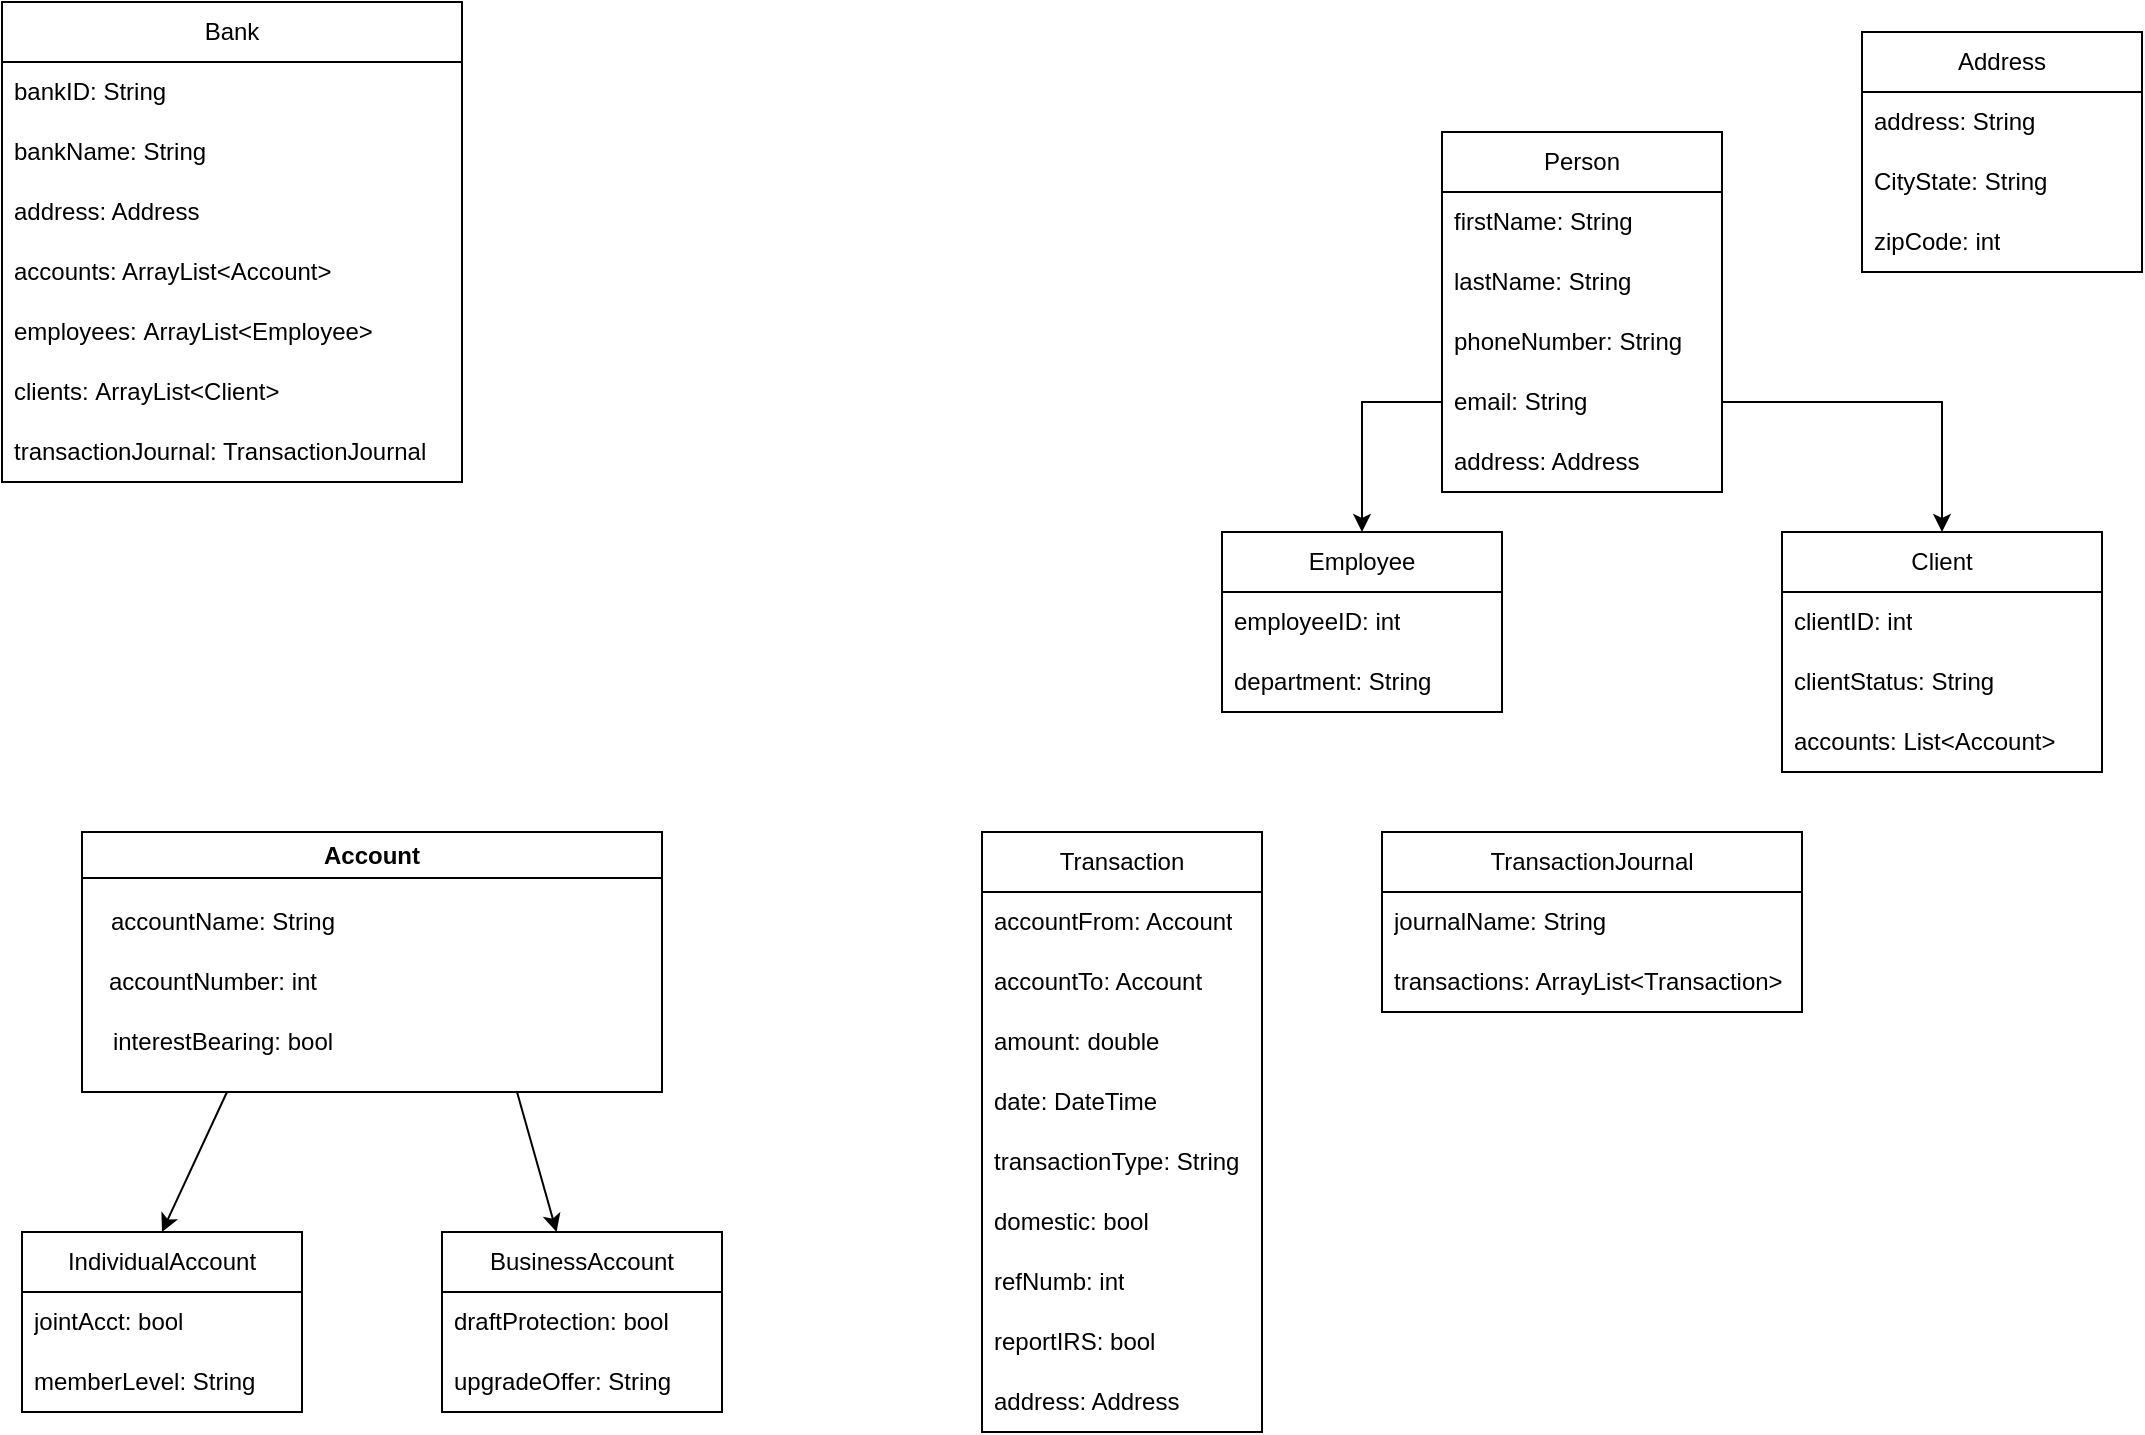 <mxfile version="21.2.1" type="github">
  <diagram name="Page-1" id="eBBKXrwx8veAiLtaqTG1">
    <mxGraphModel dx="2284" dy="764" grid="1" gridSize="10" guides="1" tooltips="1" connect="1" arrows="1" fold="1" page="1" pageScale="1" pageWidth="850" pageHeight="1100" math="0" shadow="0">
      <root>
        <mxCell id="0" />
        <mxCell id="1" parent="0" />
        <mxCell id="Y-f8oXr_-9cfSDebfGVU-12" value="Bank" style="swimlane;fontStyle=0;childLayout=stackLayout;horizontal=1;startSize=30;horizontalStack=0;resizeParent=1;resizeParentMax=0;resizeLast=0;collapsible=1;marginBottom=0;whiteSpace=wrap;html=1;" parent="1" vertex="1">
          <mxGeometry x="-680" y="35" width="230" height="240" as="geometry" />
        </mxCell>
        <mxCell id="389I_cH6c2zkkhQT1ji5-38" value="bankID: String" style="text;strokeColor=none;fillColor=none;align=left;verticalAlign=middle;spacingLeft=4;spacingRight=4;overflow=hidden;points=[[0,0.5],[1,0.5]];portConstraint=eastwest;rotatable=0;whiteSpace=wrap;html=1;" parent="Y-f8oXr_-9cfSDebfGVU-12" vertex="1">
          <mxGeometry y="30" width="230" height="30" as="geometry" />
        </mxCell>
        <mxCell id="Y-f8oXr_-9cfSDebfGVU-13" value="bankName: String" style="text;strokeColor=none;fillColor=none;align=left;verticalAlign=middle;spacingLeft=4;spacingRight=4;overflow=hidden;points=[[0,0.5],[1,0.5]];portConstraint=eastwest;rotatable=0;whiteSpace=wrap;html=1;" parent="Y-f8oXr_-9cfSDebfGVU-12" vertex="1">
          <mxGeometry y="60" width="230" height="30" as="geometry" />
        </mxCell>
        <mxCell id="Y-f8oXr_-9cfSDebfGVU-14" value="address: Address" style="text;strokeColor=none;fillColor=none;align=left;verticalAlign=middle;spacingLeft=4;spacingRight=4;overflow=hidden;points=[[0,0.5],[1,0.5]];portConstraint=eastwest;rotatable=0;whiteSpace=wrap;html=1;" parent="Y-f8oXr_-9cfSDebfGVU-12" vertex="1">
          <mxGeometry y="90" width="230" height="30" as="geometry" />
        </mxCell>
        <mxCell id="389I_cH6c2zkkhQT1ji5-42" value="accounts: ArrayList&amp;lt;Account&amp;gt;" style="text;strokeColor=none;fillColor=none;align=left;verticalAlign=middle;spacingLeft=4;spacingRight=4;overflow=hidden;points=[[0,0.5],[1,0.5]];portConstraint=eastwest;rotatable=0;whiteSpace=wrap;html=1;" parent="Y-f8oXr_-9cfSDebfGVU-12" vertex="1">
          <mxGeometry y="120" width="230" height="30" as="geometry" />
        </mxCell>
        <mxCell id="389I_cH6c2zkkhQT1ji5-41" value="employees:&amp;nbsp;ArrayList&amp;lt;Employee&amp;gt;" style="text;strokeColor=none;fillColor=none;align=left;verticalAlign=middle;spacingLeft=4;spacingRight=4;overflow=hidden;points=[[0,0.5],[1,0.5]];portConstraint=eastwest;rotatable=0;whiteSpace=wrap;html=1;" parent="Y-f8oXr_-9cfSDebfGVU-12" vertex="1">
          <mxGeometry y="150" width="230" height="30" as="geometry" />
        </mxCell>
        <mxCell id="389I_cH6c2zkkhQT1ji5-40" value="clients:&amp;nbsp;ArrayList&amp;lt;Client&amp;gt;" style="text;strokeColor=none;fillColor=none;align=left;verticalAlign=middle;spacingLeft=4;spacingRight=4;overflow=hidden;points=[[0,0.5],[1,0.5]];portConstraint=eastwest;rotatable=0;whiteSpace=wrap;html=1;" parent="Y-f8oXr_-9cfSDebfGVU-12" vertex="1">
          <mxGeometry y="180" width="230" height="30" as="geometry" />
        </mxCell>
        <mxCell id="389I_cH6c2zkkhQT1ji5-39" value="transactionJournal: TransactionJournal" style="text;strokeColor=none;fillColor=none;align=left;verticalAlign=middle;spacingLeft=4;spacingRight=4;overflow=hidden;points=[[0,0.5],[1,0.5]];portConstraint=eastwest;rotatable=0;whiteSpace=wrap;html=1;" parent="Y-f8oXr_-9cfSDebfGVU-12" vertex="1">
          <mxGeometry y="210" width="230" height="30" as="geometry" />
        </mxCell>
        <mxCell id="Y-f8oXr_-9cfSDebfGVU-16" value="Account" style="swimlane;whiteSpace=wrap;html=1;" parent="1" vertex="1">
          <mxGeometry x="-640" y="450" width="290" height="130" as="geometry" />
        </mxCell>
        <mxCell id="Y-f8oXr_-9cfSDebfGVU-64" value="accountName: String" style="text;html=1;align=center;verticalAlign=middle;resizable=0;points=[];autosize=1;strokeColor=none;fillColor=none;" parent="Y-f8oXr_-9cfSDebfGVU-16" vertex="1">
          <mxGeometry y="30" width="140" height="30" as="geometry" />
        </mxCell>
        <mxCell id="Y-f8oXr_-9cfSDebfGVU-68" value="accountNumber: int" style="text;html=1;align=center;verticalAlign=middle;resizable=0;points=[];autosize=1;strokeColor=none;fillColor=none;" parent="Y-f8oXr_-9cfSDebfGVU-16" vertex="1">
          <mxGeometry y="60" width="130" height="30" as="geometry" />
        </mxCell>
        <mxCell id="Y-f8oXr_-9cfSDebfGVU-69" value="interestBearing: bool" style="text;html=1;align=center;verticalAlign=middle;resizable=0;points=[];autosize=1;strokeColor=none;fillColor=none;" parent="Y-f8oXr_-9cfSDebfGVU-16" vertex="1">
          <mxGeometry x="5" y="90" width="130" height="30" as="geometry" />
        </mxCell>
        <mxCell id="Y-f8oXr_-9cfSDebfGVU-17" value="IndividualAccount" style="swimlane;fontStyle=0;childLayout=stackLayout;horizontal=1;startSize=30;horizontalStack=0;resizeParent=1;resizeParentMax=0;resizeLast=0;collapsible=1;marginBottom=0;whiteSpace=wrap;html=1;" parent="1" vertex="1">
          <mxGeometry x="-670" y="650" width="140" height="90" as="geometry" />
        </mxCell>
        <mxCell id="Y-f8oXr_-9cfSDebfGVU-18" value="jointAcct: bool" style="text;strokeColor=none;fillColor=none;align=left;verticalAlign=middle;spacingLeft=4;spacingRight=4;overflow=hidden;points=[[0,0.5],[1,0.5]];portConstraint=eastwest;rotatable=0;whiteSpace=wrap;html=1;" parent="Y-f8oXr_-9cfSDebfGVU-17" vertex="1">
          <mxGeometry y="30" width="140" height="30" as="geometry" />
        </mxCell>
        <mxCell id="Y-f8oXr_-9cfSDebfGVU-19" value="memberLevel: String" style="text;strokeColor=none;fillColor=none;align=left;verticalAlign=middle;spacingLeft=4;spacingRight=4;overflow=hidden;points=[[0,0.5],[1,0.5]];portConstraint=eastwest;rotatable=0;whiteSpace=wrap;html=1;" parent="Y-f8oXr_-9cfSDebfGVU-17" vertex="1">
          <mxGeometry y="60" width="140" height="30" as="geometry" />
        </mxCell>
        <mxCell id="Y-f8oXr_-9cfSDebfGVU-21" value="BusinessAccount" style="swimlane;fontStyle=0;childLayout=stackLayout;horizontal=1;startSize=30;horizontalStack=0;resizeParent=1;resizeParentMax=0;resizeLast=0;collapsible=1;marginBottom=0;whiteSpace=wrap;html=1;" parent="1" vertex="1">
          <mxGeometry x="-460" y="650" width="140" height="90" as="geometry" />
        </mxCell>
        <mxCell id="Y-f8oXr_-9cfSDebfGVU-22" value="draftProtection: bool" style="text;strokeColor=none;fillColor=none;align=left;verticalAlign=middle;spacingLeft=4;spacingRight=4;overflow=hidden;points=[[0,0.5],[1,0.5]];portConstraint=eastwest;rotatable=0;whiteSpace=wrap;html=1;" parent="Y-f8oXr_-9cfSDebfGVU-21" vertex="1">
          <mxGeometry y="30" width="140" height="30" as="geometry" />
        </mxCell>
        <mxCell id="Y-f8oXr_-9cfSDebfGVU-23" value="upgradeOffer: String" style="text;strokeColor=none;fillColor=none;align=left;verticalAlign=middle;spacingLeft=4;spacingRight=4;overflow=hidden;points=[[0,0.5],[1,0.5]];portConstraint=eastwest;rotatable=0;whiteSpace=wrap;html=1;" parent="Y-f8oXr_-9cfSDebfGVU-21" vertex="1">
          <mxGeometry y="60" width="140" height="30" as="geometry" />
        </mxCell>
        <mxCell id="Y-f8oXr_-9cfSDebfGVU-28" value="" style="endArrow=none;startArrow=classic;html=1;rounded=0;entryX=0.75;entryY=1;entryDx=0;entryDy=0;startFill=1;endFill=0;" parent="1" source="Y-f8oXr_-9cfSDebfGVU-21" target="Y-f8oXr_-9cfSDebfGVU-16" edge="1">
          <mxGeometry width="50" height="50" relative="1" as="geometry">
            <mxPoint x="-90" y="480" as="sourcePoint" />
            <mxPoint x="-70" y="480" as="targetPoint" />
          </mxGeometry>
        </mxCell>
        <mxCell id="Y-f8oXr_-9cfSDebfGVU-37" value="Address" style="swimlane;fontStyle=0;childLayout=stackLayout;horizontal=1;startSize=30;horizontalStack=0;resizeParent=1;resizeParentMax=0;resizeLast=0;collapsible=1;marginBottom=0;whiteSpace=wrap;html=1;" parent="1" vertex="1">
          <mxGeometry x="250" y="50" width="140" height="120" as="geometry" />
        </mxCell>
        <mxCell id="Y-f8oXr_-9cfSDebfGVU-38" value="address: String" style="text;strokeColor=none;fillColor=none;align=left;verticalAlign=middle;spacingLeft=4;spacingRight=4;overflow=hidden;points=[[0,0.5],[1,0.5]];portConstraint=eastwest;rotatable=0;whiteSpace=wrap;html=1;" parent="Y-f8oXr_-9cfSDebfGVU-37" vertex="1">
          <mxGeometry y="30" width="140" height="30" as="geometry" />
        </mxCell>
        <mxCell id="Y-f8oXr_-9cfSDebfGVU-39" value="CityState: String" style="text;strokeColor=none;fillColor=none;align=left;verticalAlign=middle;spacingLeft=4;spacingRight=4;overflow=hidden;points=[[0,0.5],[1,0.5]];portConstraint=eastwest;rotatable=0;whiteSpace=wrap;html=1;" parent="Y-f8oXr_-9cfSDebfGVU-37" vertex="1">
          <mxGeometry y="60" width="140" height="30" as="geometry" />
        </mxCell>
        <mxCell id="Y-f8oXr_-9cfSDebfGVU-40" value="zipCode: int" style="text;strokeColor=none;fillColor=none;align=left;verticalAlign=middle;spacingLeft=4;spacingRight=4;overflow=hidden;points=[[0,0.5],[1,0.5]];portConstraint=eastwest;rotatable=0;whiteSpace=wrap;html=1;" parent="Y-f8oXr_-9cfSDebfGVU-37" vertex="1">
          <mxGeometry y="90" width="140" height="30" as="geometry" />
        </mxCell>
        <mxCell id="Y-f8oXr_-9cfSDebfGVU-73" value="" style="endArrow=none;startArrow=classic;html=1;rounded=0;exitX=0.5;exitY=0;exitDx=0;exitDy=0;entryX=0.25;entryY=1;entryDx=0;entryDy=0;endFill=0;" parent="1" source="Y-f8oXr_-9cfSDebfGVU-17" target="Y-f8oXr_-9cfSDebfGVU-16" edge="1">
          <mxGeometry width="50" height="50" relative="1" as="geometry">
            <mxPoint x="-260" y="360" as="sourcePoint" />
            <mxPoint x="-250" y="340" as="targetPoint" />
          </mxGeometry>
        </mxCell>
        <mxCell id="Y-f8oXr_-9cfSDebfGVU-77" value="Transaction" style="swimlane;fontStyle=0;childLayout=stackLayout;horizontal=1;startSize=30;horizontalStack=0;resizeParent=1;resizeParentMax=0;resizeLast=0;collapsible=1;marginBottom=0;whiteSpace=wrap;html=1;" parent="1" vertex="1">
          <mxGeometry x="-190" y="450" width="140" height="300" as="geometry" />
        </mxCell>
        <mxCell id="Y-f8oXr_-9cfSDebfGVU-78" value="accountFrom: Account" style="text;strokeColor=none;fillColor=none;align=left;verticalAlign=middle;spacingLeft=4;spacingRight=4;overflow=hidden;points=[[0,0.5],[1,0.5]];portConstraint=eastwest;rotatable=0;whiteSpace=wrap;html=1;" parent="Y-f8oXr_-9cfSDebfGVU-77" vertex="1">
          <mxGeometry y="30" width="140" height="30" as="geometry" />
        </mxCell>
        <mxCell id="Y-f8oXr_-9cfSDebfGVU-79" value="accountTo: Account" style="text;strokeColor=none;fillColor=none;align=left;verticalAlign=middle;spacingLeft=4;spacingRight=4;overflow=hidden;points=[[0,0.5],[1,0.5]];portConstraint=eastwest;rotatable=0;whiteSpace=wrap;html=1;" parent="Y-f8oXr_-9cfSDebfGVU-77" vertex="1">
          <mxGeometry y="60" width="140" height="30" as="geometry" />
        </mxCell>
        <mxCell id="389I_cH6c2zkkhQT1ji5-26" value="amount: double" style="text;strokeColor=none;fillColor=none;align=left;verticalAlign=middle;spacingLeft=4;spacingRight=4;overflow=hidden;points=[[0,0.5],[1,0.5]];portConstraint=eastwest;rotatable=0;whiteSpace=wrap;html=1;" parent="Y-f8oXr_-9cfSDebfGVU-77" vertex="1">
          <mxGeometry y="90" width="140" height="30" as="geometry" />
        </mxCell>
        <mxCell id="389I_cH6c2zkkhQT1ji5-37" value="date: DateTime" style="text;strokeColor=none;fillColor=none;align=left;verticalAlign=middle;spacingLeft=4;spacingRight=4;overflow=hidden;points=[[0,0.5],[1,0.5]];portConstraint=eastwest;rotatable=0;whiteSpace=wrap;html=1;" parent="Y-f8oXr_-9cfSDebfGVU-77" vertex="1">
          <mxGeometry y="120" width="140" height="30" as="geometry" />
        </mxCell>
        <mxCell id="389I_cH6c2zkkhQT1ji5-25" value="transactionType: String" style="text;strokeColor=none;fillColor=none;align=left;verticalAlign=middle;spacingLeft=4;spacingRight=4;overflow=hidden;points=[[0,0.5],[1,0.5]];portConstraint=eastwest;rotatable=0;whiteSpace=wrap;html=1;" parent="Y-f8oXr_-9cfSDebfGVU-77" vertex="1">
          <mxGeometry y="150" width="140" height="30" as="geometry" />
        </mxCell>
        <mxCell id="Y-f8oXr_-9cfSDebfGVU-82" value="domestic: bool" style="text;strokeColor=none;fillColor=none;align=left;verticalAlign=middle;spacingLeft=4;spacingRight=4;overflow=hidden;points=[[0,0.5],[1,0.5]];portConstraint=eastwest;rotatable=0;whiteSpace=wrap;html=1;" parent="Y-f8oXr_-9cfSDebfGVU-77" vertex="1">
          <mxGeometry y="180" width="140" height="30" as="geometry" />
        </mxCell>
        <mxCell id="389I_cH6c2zkkhQT1ji5-24" value="refNumb: int" style="text;strokeColor=none;fillColor=none;align=left;verticalAlign=middle;spacingLeft=4;spacingRight=4;overflow=hidden;points=[[0,0.5],[1,0.5]];portConstraint=eastwest;rotatable=0;whiteSpace=wrap;html=1;" parent="Y-f8oXr_-9cfSDebfGVU-77" vertex="1">
          <mxGeometry y="210" width="140" height="30" as="geometry" />
        </mxCell>
        <mxCell id="Y-f8oXr_-9cfSDebfGVU-81" value="reportIRS: bool" style="text;strokeColor=none;fillColor=none;align=left;verticalAlign=middle;spacingLeft=4;spacingRight=4;overflow=hidden;points=[[0,0.5],[1,0.5]];portConstraint=eastwest;rotatable=0;whiteSpace=wrap;html=1;" parent="Y-f8oXr_-9cfSDebfGVU-77" vertex="1">
          <mxGeometry y="240" width="140" height="30" as="geometry" />
        </mxCell>
        <mxCell id="389I_cH6c2zkkhQT1ji5-23" value="address: Address" style="text;strokeColor=none;fillColor=none;align=left;verticalAlign=middle;spacingLeft=4;spacingRight=4;overflow=hidden;points=[[0,0.5],[1,0.5]];portConstraint=eastwest;rotatable=0;whiteSpace=wrap;html=1;" parent="Y-f8oXr_-9cfSDebfGVU-77" vertex="1">
          <mxGeometry y="270" width="140" height="30" as="geometry" />
        </mxCell>
        <mxCell id="389I_cH6c2zkkhQT1ji5-4" value="Person" style="swimlane;fontStyle=0;childLayout=stackLayout;horizontal=1;startSize=30;horizontalStack=0;resizeParent=1;resizeParentMax=0;resizeLast=0;collapsible=1;marginBottom=0;whiteSpace=wrap;html=1;" parent="1" vertex="1">
          <mxGeometry x="40" y="100" width="140" height="180" as="geometry">
            <mxRectangle x="460" y="20" width="80" height="30" as="alternateBounds" />
          </mxGeometry>
        </mxCell>
        <mxCell id="389I_cH6c2zkkhQT1ji5-5" value="firstName: String" style="text;strokeColor=none;fillColor=none;align=left;verticalAlign=middle;spacingLeft=4;spacingRight=4;overflow=hidden;points=[[0,0.5],[1,0.5]];portConstraint=eastwest;rotatable=0;whiteSpace=wrap;html=1;" parent="389I_cH6c2zkkhQT1ji5-4" vertex="1">
          <mxGeometry y="30" width="140" height="30" as="geometry" />
        </mxCell>
        <mxCell id="389I_cH6c2zkkhQT1ji5-6" value="lastName: String" style="text;strokeColor=none;fillColor=none;align=left;verticalAlign=middle;spacingLeft=4;spacingRight=4;overflow=hidden;points=[[0,0.5],[1,0.5]];portConstraint=eastwest;rotatable=0;whiteSpace=wrap;html=1;" parent="389I_cH6c2zkkhQT1ji5-4" vertex="1">
          <mxGeometry y="60" width="140" height="30" as="geometry" />
        </mxCell>
        <mxCell id="389I_cH6c2zkkhQT1ji5-7" value="phoneNumber: String" style="text;strokeColor=none;fillColor=none;align=left;verticalAlign=middle;spacingLeft=4;spacingRight=4;overflow=hidden;points=[[0,0.5],[1,0.5]];portConstraint=eastwest;rotatable=0;whiteSpace=wrap;html=1;" parent="389I_cH6c2zkkhQT1ji5-4" vertex="1">
          <mxGeometry y="90" width="140" height="30" as="geometry" />
        </mxCell>
        <mxCell id="389I_cH6c2zkkhQT1ji5-9" value="email: String" style="text;strokeColor=none;fillColor=none;align=left;verticalAlign=middle;spacingLeft=4;spacingRight=4;overflow=hidden;points=[[0,0.5],[1,0.5]];portConstraint=eastwest;rotatable=0;whiteSpace=wrap;html=1;" parent="389I_cH6c2zkkhQT1ji5-4" vertex="1">
          <mxGeometry y="120" width="140" height="30" as="geometry" />
        </mxCell>
        <mxCell id="389I_cH6c2zkkhQT1ji5-20" value="address: Address" style="text;strokeColor=none;fillColor=none;align=left;verticalAlign=middle;spacingLeft=4;spacingRight=4;overflow=hidden;points=[[0,0.5],[1,0.5]];portConstraint=eastwest;rotatable=0;whiteSpace=wrap;html=1;" parent="389I_cH6c2zkkhQT1ji5-4" vertex="1">
          <mxGeometry y="150" width="140" height="30" as="geometry" />
        </mxCell>
        <mxCell id="389I_cH6c2zkkhQT1ji5-10" value="Employee" style="swimlane;fontStyle=0;childLayout=stackLayout;horizontal=1;startSize=30;horizontalStack=0;resizeParent=1;resizeParentMax=0;resizeLast=0;collapsible=1;marginBottom=0;whiteSpace=wrap;html=1;" parent="1" vertex="1">
          <mxGeometry x="-70" y="300" width="140" height="90" as="geometry">
            <mxRectangle x="460" y="20" width="80" height="30" as="alternateBounds" />
          </mxGeometry>
        </mxCell>
        <mxCell id="389I_cH6c2zkkhQT1ji5-11" value="employeeID: int" style="text;strokeColor=none;fillColor=none;align=left;verticalAlign=middle;spacingLeft=4;spacingRight=4;overflow=hidden;points=[[0,0.5],[1,0.5]];portConstraint=eastwest;rotatable=0;whiteSpace=wrap;html=1;" parent="389I_cH6c2zkkhQT1ji5-10" vertex="1">
          <mxGeometry y="30" width="140" height="30" as="geometry" />
        </mxCell>
        <mxCell id="389I_cH6c2zkkhQT1ji5-12" value="department: String" style="text;strokeColor=none;fillColor=none;align=left;verticalAlign=middle;spacingLeft=4;spacingRight=4;overflow=hidden;points=[[0,0.5],[1,0.5]];portConstraint=eastwest;rotatable=0;whiteSpace=wrap;html=1;" parent="389I_cH6c2zkkhQT1ji5-10" vertex="1">
          <mxGeometry y="60" width="140" height="30" as="geometry" />
        </mxCell>
        <mxCell id="389I_cH6c2zkkhQT1ji5-15" value="Client" style="swimlane;fontStyle=0;childLayout=stackLayout;horizontal=1;startSize=30;horizontalStack=0;resizeParent=1;resizeParentMax=0;resizeLast=0;collapsible=1;marginBottom=0;whiteSpace=wrap;html=1;" parent="1" vertex="1">
          <mxGeometry x="210" y="300" width="160" height="120" as="geometry">
            <mxRectangle x="460" y="20" width="80" height="30" as="alternateBounds" />
          </mxGeometry>
        </mxCell>
        <mxCell id="389I_cH6c2zkkhQT1ji5-16" value="clientID: int" style="text;strokeColor=none;fillColor=none;align=left;verticalAlign=middle;spacingLeft=4;spacingRight=4;overflow=hidden;points=[[0,0.5],[1,0.5]];portConstraint=eastwest;rotatable=0;whiteSpace=wrap;html=1;" parent="389I_cH6c2zkkhQT1ji5-15" vertex="1">
          <mxGeometry y="30" width="160" height="30" as="geometry" />
        </mxCell>
        <mxCell id="389I_cH6c2zkkhQT1ji5-17" value="clientStatus: String" style="text;strokeColor=none;fillColor=none;align=left;verticalAlign=middle;spacingLeft=4;spacingRight=4;overflow=hidden;points=[[0,0.5],[1,0.5]];portConstraint=eastwest;rotatable=0;whiteSpace=wrap;html=1;" parent="389I_cH6c2zkkhQT1ji5-15" vertex="1">
          <mxGeometry y="60" width="160" height="30" as="geometry" />
        </mxCell>
        <mxCell id="389I_cH6c2zkkhQT1ji5-27" value="accounts: List&amp;lt;Account&amp;gt;" style="text;strokeColor=none;fillColor=none;align=left;verticalAlign=middle;spacingLeft=4;spacingRight=4;overflow=hidden;points=[[0,0.5],[1,0.5]];portConstraint=eastwest;rotatable=0;whiteSpace=wrap;html=1;" parent="389I_cH6c2zkkhQT1ji5-15" vertex="1">
          <mxGeometry y="90" width="160" height="30" as="geometry" />
        </mxCell>
        <mxCell id="389I_cH6c2zkkhQT1ji5-18" style="edgeStyle=orthogonalEdgeStyle;rounded=0;orthogonalLoop=1;jettySize=auto;html=1;" parent="1" source="389I_cH6c2zkkhQT1ji5-9" target="389I_cH6c2zkkhQT1ji5-10" edge="1">
          <mxGeometry relative="1" as="geometry" />
        </mxCell>
        <mxCell id="389I_cH6c2zkkhQT1ji5-19" style="edgeStyle=orthogonalEdgeStyle;rounded=0;orthogonalLoop=1;jettySize=auto;html=1;" parent="1" source="389I_cH6c2zkkhQT1ji5-9" target="389I_cH6c2zkkhQT1ji5-15" edge="1">
          <mxGeometry relative="1" as="geometry" />
        </mxCell>
        <mxCell id="389I_cH6c2zkkhQT1ji5-28" value="TransactionJournal" style="swimlane;fontStyle=0;childLayout=stackLayout;horizontal=1;startSize=30;horizontalStack=0;resizeParent=1;resizeParentMax=0;resizeLast=0;collapsible=1;marginBottom=0;whiteSpace=wrap;html=1;" parent="1" vertex="1">
          <mxGeometry x="10" y="450" width="210" height="90" as="geometry" />
        </mxCell>
        <mxCell id="389I_cH6c2zkkhQT1ji5-30" value="journalName: String" style="text;strokeColor=none;fillColor=none;align=left;verticalAlign=middle;spacingLeft=4;spacingRight=4;overflow=hidden;points=[[0,0.5],[1,0.5]];portConstraint=eastwest;rotatable=0;whiteSpace=wrap;html=1;" parent="389I_cH6c2zkkhQT1ji5-28" vertex="1">
          <mxGeometry y="30" width="210" height="30" as="geometry" />
        </mxCell>
        <mxCell id="389I_cH6c2zkkhQT1ji5-31" value="transactions: ArrayList&amp;lt;Transaction&amp;gt;" style="text;strokeColor=none;fillColor=none;align=left;verticalAlign=middle;spacingLeft=4;spacingRight=4;overflow=hidden;points=[[0,0.5],[1,0.5]];portConstraint=eastwest;rotatable=0;whiteSpace=wrap;html=1;" parent="389I_cH6c2zkkhQT1ji5-28" vertex="1">
          <mxGeometry y="60" width="210" height="30" as="geometry" />
        </mxCell>
      </root>
    </mxGraphModel>
  </diagram>
</mxfile>
